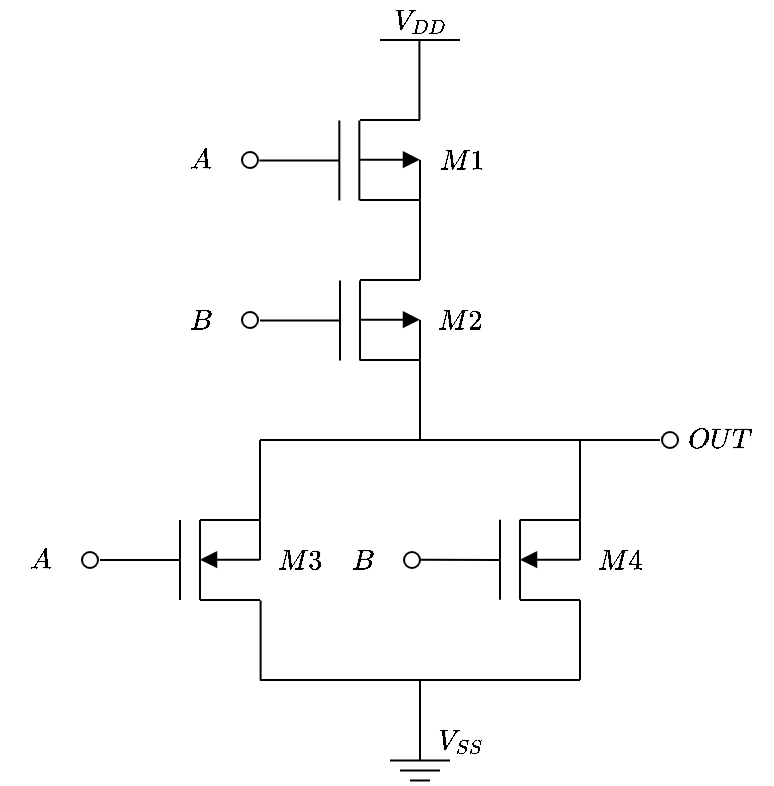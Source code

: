 <mxfile version="16.1.2" type="device"><diagram id="zXgI8j_f-JLgRW2jq_FJ" name="Page-1"><mxGraphModel dx="630" dy="494" grid="1" gridSize="10" guides="1" tooltips="1" connect="1" arrows="1" fold="1" page="1" pageScale="1" pageWidth="827" pageHeight="1169" math="1" shadow="0"><root><mxCell id="0"/><mxCell id="1" parent="0"/><mxCell id="JkaaQ6hAmRyTkmUuf71q-1" value="" style="endArrow=none;html=1;rounded=0;strokeWidth=1;" edge="1" parent="1"><mxGeometry width="50" height="50" relative="1" as="geometry"><mxPoint x="200" y="220.24" as="sourcePoint"/><mxPoint x="200" y="180.24" as="targetPoint"/></mxGeometry></mxCell><mxCell id="JkaaQ6hAmRyTkmUuf71q-2" value="" style="endArrow=none;html=1;rounded=0;strokeWidth=1;" edge="1" parent="1"><mxGeometry width="50" height="50" relative="1" as="geometry"><mxPoint x="210" y="220.0" as="sourcePoint"/><mxPoint x="240" y="220.0" as="targetPoint"/></mxGeometry></mxCell><mxCell id="JkaaQ6hAmRyTkmUuf71q-3" value="" style="endArrow=none;html=1;rounded=0;strokeWidth=1;" edge="1" parent="1"><mxGeometry width="50" height="50" relative="1" as="geometry"><mxPoint x="210" y="220.24" as="sourcePoint"/><mxPoint x="210" y="180.24" as="targetPoint"/></mxGeometry></mxCell><mxCell id="JkaaQ6hAmRyTkmUuf71q-4" value="" style="endArrow=none;html=1;rounded=0;strokeWidth=1;" edge="1" parent="1"><mxGeometry width="50" height="50" relative="1" as="geometry"><mxPoint x="240" y="260.0" as="sourcePoint"/><mxPoint x="240" y="220.0" as="targetPoint"/></mxGeometry></mxCell><mxCell id="JkaaQ6hAmRyTkmUuf71q-5" value="" style="endArrow=none;html=1;rounded=0;strokeWidth=1;" edge="1" parent="1"><mxGeometry width="50" height="50" relative="1" as="geometry"><mxPoint x="240" y="220" as="sourcePoint"/><mxPoint x="240" y="200" as="targetPoint"/></mxGeometry></mxCell><mxCell id="JkaaQ6hAmRyTkmUuf71q-6" value="" style="endArrow=none;html=1;rounded=0;strokeWidth=1;" edge="1" parent="1"><mxGeometry width="50" height="50" relative="1" as="geometry"><mxPoint x="160" y="200.24" as="sourcePoint"/><mxPoint x="200" y="200.24" as="targetPoint"/></mxGeometry></mxCell><mxCell id="JkaaQ6hAmRyTkmUuf71q-7" value="" style="endArrow=none;html=1;rounded=0;strokeWidth=1;" edge="1" parent="1"><mxGeometry width="50" height="50" relative="1" as="geometry"><mxPoint x="220" y="60" as="sourcePoint"/><mxPoint x="260" y="60" as="targetPoint"/></mxGeometry></mxCell><mxCell id="JkaaQ6hAmRyTkmUuf71q-8" value="" style="endArrow=none;html=1;rounded=0;strokeWidth=1;" edge="1" parent="1"><mxGeometry width="50" height="50" relative="1" as="geometry"><mxPoint x="225" y="420.24" as="sourcePoint"/><mxPoint x="255" y="420.24" as="targetPoint"/></mxGeometry></mxCell><mxCell id="JkaaQ6hAmRyTkmUuf71q-9" value="" style="endArrow=none;html=1;rounded=0;strokeWidth=1;" edge="1" parent="1"><mxGeometry width="50" height="50" relative="1" as="geometry"><mxPoint x="230" y="425.24" as="sourcePoint"/><mxPoint x="250" y="425.24" as="targetPoint"/></mxGeometry></mxCell><mxCell id="JkaaQ6hAmRyTkmUuf71q-10" value="" style="endArrow=none;html=1;rounded=0;strokeWidth=1;" edge="1" parent="1"><mxGeometry width="50" height="50" relative="1" as="geometry"><mxPoint x="235" y="430.24" as="sourcePoint"/><mxPoint x="245" y="430.24" as="targetPoint"/></mxGeometry></mxCell><mxCell id="JkaaQ6hAmRyTkmUuf71q-11" value="$$V_{DD}$$" style="text;html=1;strokeColor=none;fillColor=none;align=center;verticalAlign=middle;whiteSpace=wrap;rounded=0;" vertex="1" parent="1"><mxGeometry x="220" y="40" width="40" height="20" as="geometry"/></mxCell><mxCell id="JkaaQ6hAmRyTkmUuf71q-12" value="$$V_{SS}$$" style="text;html=1;strokeColor=none;fillColor=none;align=center;verticalAlign=middle;whiteSpace=wrap;rounded=0;" vertex="1" parent="1"><mxGeometry x="240" y="400" width="40" height="20" as="geometry"/></mxCell><mxCell id="JkaaQ6hAmRyTkmUuf71q-13" value="" style="endArrow=none;html=1;rounded=0;strokeWidth=1;" edge="1" parent="1"><mxGeometry width="50" height="50" relative="1" as="geometry"><mxPoint x="199.67" y="140.24" as="sourcePoint"/><mxPoint x="199.67" y="100.24" as="targetPoint"/></mxGeometry></mxCell><mxCell id="JkaaQ6hAmRyTkmUuf71q-14" value="" style="endArrow=none;html=1;rounded=0;strokeWidth=1;" edge="1" parent="1"><mxGeometry width="50" height="50" relative="1" as="geometry"><mxPoint x="210.0" y="140.0" as="sourcePoint"/><mxPoint x="240.0" y="140.0" as="targetPoint"/></mxGeometry></mxCell><mxCell id="JkaaQ6hAmRyTkmUuf71q-15" value="" style="endArrow=none;html=1;rounded=0;strokeWidth=1;" edge="1" parent="1"><mxGeometry width="50" height="50" relative="1" as="geometry"><mxPoint x="209.67" y="140.24" as="sourcePoint"/><mxPoint x="209.67" y="100.24" as="targetPoint"/></mxGeometry></mxCell><mxCell id="JkaaQ6hAmRyTkmUuf71q-16" value="" style="endArrow=none;html=1;rounded=0;strokeWidth=1;" edge="1" parent="1"><mxGeometry width="50" height="50" relative="1" as="geometry"><mxPoint x="240" y="180.0" as="sourcePoint"/><mxPoint x="240" y="120.0" as="targetPoint"/></mxGeometry></mxCell><mxCell id="JkaaQ6hAmRyTkmUuf71q-17" value="" style="endArrow=none;html=1;rounded=0;strokeWidth=1;" edge="1" parent="1"><mxGeometry width="50" height="50" relative="1" as="geometry"><mxPoint x="159.67" y="120.24" as="sourcePoint"/><mxPoint x="199.67" y="120.24" as="targetPoint"/></mxGeometry></mxCell><mxCell id="JkaaQ6hAmRyTkmUuf71q-18" value="$$B$$" style="text;html=1;strokeColor=none;fillColor=none;align=center;verticalAlign=middle;whiteSpace=wrap;rounded=0;" vertex="1" parent="1"><mxGeometry x="110" y="190" width="40" height="20" as="geometry"/></mxCell><mxCell id="JkaaQ6hAmRyTkmUuf71q-19" value="$$A$$" style="text;html=1;strokeColor=none;fillColor=none;align=center;verticalAlign=middle;whiteSpace=wrap;rounded=0;" vertex="1" parent="1"><mxGeometry x="110" y="110" width="40" height="20" as="geometry"/></mxCell><mxCell id="JkaaQ6hAmRyTkmUuf71q-20" value="" style="endArrow=none;html=1;rounded=0;strokeWidth=1;" edge="1" parent="1"><mxGeometry width="50" height="50" relative="1" as="geometry"><mxPoint x="240" y="380.0" as="sourcePoint"/><mxPoint x="160" y="380.0" as="targetPoint"/></mxGeometry></mxCell><mxCell id="JkaaQ6hAmRyTkmUuf71q-21" value="" style="endArrow=none;html=1;rounded=0;strokeWidth=1;" edge="1" parent="1"><mxGeometry width="50" height="50" relative="1" as="geometry"><mxPoint x="160.31" y="340.2" as="sourcePoint"/><mxPoint x="160.31" y="380.2" as="targetPoint"/></mxGeometry></mxCell><mxCell id="JkaaQ6hAmRyTkmUuf71q-22" value="" style="endArrow=none;html=1;rounded=0;strokeWidth=1;" edge="1" parent="1"><mxGeometry width="50" height="50" relative="1" as="geometry"><mxPoint x="320" y="340.0" as="sourcePoint"/><mxPoint x="320" y="380.0" as="targetPoint"/></mxGeometry></mxCell><mxCell id="JkaaQ6hAmRyTkmUuf71q-23" value="" style="endArrow=none;html=1;rounded=0;strokeWidth=1;" edge="1" parent="1"><mxGeometry width="50" height="50" relative="1" as="geometry"><mxPoint x="320" y="380.0" as="sourcePoint"/><mxPoint x="240" y="380.0" as="targetPoint"/></mxGeometry></mxCell><mxCell id="JkaaQ6hAmRyTkmUuf71q-24" value="" style="endArrow=none;html=1;rounded=0;strokeWidth=1;" edge="1" parent="1"><mxGeometry width="50" height="50" relative="1" as="geometry"><mxPoint x="120" y="340.0" as="sourcePoint"/><mxPoint x="120" y="300.0" as="targetPoint"/></mxGeometry></mxCell><mxCell id="JkaaQ6hAmRyTkmUuf71q-25" value="" style="endArrow=none;html=1;rounded=0;strokeWidth=1;" edge="1" parent="1"><mxGeometry width="50" height="50" relative="1" as="geometry"><mxPoint x="130" y="300.0" as="sourcePoint"/><mxPoint x="160" y="300.0" as="targetPoint"/></mxGeometry></mxCell><mxCell id="JkaaQ6hAmRyTkmUuf71q-26" value="" style="endArrow=none;html=1;rounded=0;strokeWidth=1;" edge="1" parent="1"><mxGeometry width="50" height="50" relative="1" as="geometry"><mxPoint x="130" y="340.0" as="sourcePoint"/><mxPoint x="130" y="300.0" as="targetPoint"/></mxGeometry></mxCell><mxCell id="JkaaQ6hAmRyTkmUuf71q-27" value="" style="endArrow=none;html=1;rounded=0;strokeWidth=1;" edge="1" parent="1"><mxGeometry width="50" height="50" relative="1" as="geometry"><mxPoint x="80" y="320.0" as="sourcePoint"/><mxPoint x="120" y="320.0" as="targetPoint"/></mxGeometry></mxCell><mxCell id="JkaaQ6hAmRyTkmUuf71q-28" value="" style="endArrow=none;html=1;rounded=0;strokeWidth=1;" edge="1" parent="1"><mxGeometry width="50" height="50" relative="1" as="geometry"><mxPoint x="280" y="339.83" as="sourcePoint"/><mxPoint x="280" y="299.83" as="targetPoint"/></mxGeometry></mxCell><mxCell id="JkaaQ6hAmRyTkmUuf71q-29" value="" style="endArrow=none;html=1;rounded=0;strokeWidth=1;" edge="1" parent="1"><mxGeometry width="50" height="50" relative="1" as="geometry"><mxPoint x="290" y="300.0" as="sourcePoint"/><mxPoint x="320" y="300.0" as="targetPoint"/></mxGeometry></mxCell><mxCell id="JkaaQ6hAmRyTkmUuf71q-30" value="" style="endArrow=none;html=1;rounded=0;strokeWidth=1;" edge="1" parent="1"><mxGeometry width="50" height="50" relative="1" as="geometry"><mxPoint x="290" y="339.83" as="sourcePoint"/><mxPoint x="290" y="299.83" as="targetPoint"/></mxGeometry></mxCell><mxCell id="JkaaQ6hAmRyTkmUuf71q-31" value="" style="endArrow=none;html=1;rounded=0;strokeWidth=1;" edge="1" parent="1"><mxGeometry width="50" height="50" relative="1" as="geometry"><mxPoint x="240" y="319.83" as="sourcePoint"/><mxPoint x="280" y="320.0" as="targetPoint"/></mxGeometry></mxCell><mxCell id="JkaaQ6hAmRyTkmUuf71q-32" value="" style="endArrow=none;html=1;rounded=0;strokeWidth=1;" edge="1" parent="1"><mxGeometry width="50" height="50" relative="1" as="geometry"><mxPoint x="160" y="260" as="sourcePoint"/><mxPoint x="160" y="300.0" as="targetPoint"/></mxGeometry></mxCell><mxCell id="JkaaQ6hAmRyTkmUuf71q-33" value="" style="endArrow=none;html=1;rounded=0;strokeWidth=1;" edge="1" parent="1"><mxGeometry width="50" height="50" relative="1" as="geometry"><mxPoint x="320" y="260" as="sourcePoint"/><mxPoint x="320" y="300.0" as="targetPoint"/></mxGeometry></mxCell><mxCell id="JkaaQ6hAmRyTkmUuf71q-34" value="" style="endArrow=none;html=1;rounded=0;strokeWidth=1;" edge="1" parent="1"><mxGeometry width="50" height="50" relative="1" as="geometry"><mxPoint x="320" y="260" as="sourcePoint"/><mxPoint x="160" y="260" as="targetPoint"/></mxGeometry></mxCell><mxCell id="JkaaQ6hAmRyTkmUuf71q-35" value="" style="endArrow=none;html=1;rounded=0;strokeWidth=1;" edge="1" parent="1"><mxGeometry width="50" height="50" relative="1" as="geometry"><mxPoint x="239.71" y="60" as="sourcePoint"/><mxPoint x="239.71" y="100" as="targetPoint"/></mxGeometry></mxCell><mxCell id="JkaaQ6hAmRyTkmUuf71q-36" value="" style="verticalLabelPosition=bottom;shadow=0;dashed=0;align=center;html=1;verticalAlign=top;shape=mxgraph.electrical.logic_gates.inverting_contact;strokeWidth=1;" vertex="1" parent="1"><mxGeometry x="70" y="315" width="10" height="10" as="geometry"/></mxCell><mxCell id="JkaaQ6hAmRyTkmUuf71q-37" value="$$A$$" style="text;html=1;strokeColor=none;fillColor=none;align=center;verticalAlign=middle;whiteSpace=wrap;rounded=0;" vertex="1" parent="1"><mxGeometry x="30" y="310" width="40" height="20" as="geometry"/></mxCell><mxCell id="JkaaQ6hAmRyTkmUuf71q-38" value="" style="verticalLabelPosition=bottom;shadow=0;dashed=0;align=center;html=1;verticalAlign=top;shape=mxgraph.electrical.logic_gates.inverting_contact;strokeWidth=1;" vertex="1" parent="1"><mxGeometry x="231" y="315" width="10" height="10" as="geometry"/></mxCell><mxCell id="JkaaQ6hAmRyTkmUuf71q-39" value="$$B$$" style="text;html=1;strokeColor=none;fillColor=none;align=center;verticalAlign=middle;whiteSpace=wrap;rounded=0;" vertex="1" parent="1"><mxGeometry x="191" y="310" width="40" height="20" as="geometry"/></mxCell><mxCell id="JkaaQ6hAmRyTkmUuf71q-40" value="" style="verticalLabelPosition=bottom;shadow=0;dashed=0;align=center;html=1;verticalAlign=top;shape=mxgraph.electrical.logic_gates.inverting_contact;strokeWidth=1;" vertex="1" parent="1"><mxGeometry x="150" y="195" width="10" height="10" as="geometry"/></mxCell><mxCell id="JkaaQ6hAmRyTkmUuf71q-41" value="" style="verticalLabelPosition=bottom;shadow=0;dashed=0;align=center;html=1;verticalAlign=top;shape=mxgraph.electrical.logic_gates.inverting_contact;strokeWidth=1;" vertex="1" parent="1"><mxGeometry x="150" y="115" width="10" height="10" as="geometry"/></mxCell><mxCell id="JkaaQ6hAmRyTkmUuf71q-43" value="" style="endArrow=block;html=1;rounded=0;endFill=1;" edge="1" parent="1"><mxGeometry width="50" height="50" relative="1" as="geometry"><mxPoint x="320" y="319.83" as="sourcePoint"/><mxPoint x="290" y="319.83" as="targetPoint"/></mxGeometry></mxCell><mxCell id="JkaaQ6hAmRyTkmUuf71q-46" value="" style="endArrow=none;html=1;rounded=0;strokeWidth=1;" edge="1" parent="1"><mxGeometry width="50" height="50" relative="1" as="geometry"><mxPoint x="210.0" y="100.0" as="sourcePoint"/><mxPoint x="240.0" y="100.0" as="targetPoint"/></mxGeometry></mxCell><mxCell id="JkaaQ6hAmRyTkmUuf71q-47" value="" style="endArrow=none;html=1;rounded=0;strokeWidth=1;" edge="1" parent="1"><mxGeometry width="50" height="50" relative="1" as="geometry"><mxPoint x="130.0" y="340.0" as="sourcePoint"/><mxPoint x="160.0" y="340.0" as="targetPoint"/></mxGeometry></mxCell><mxCell id="JkaaQ6hAmRyTkmUuf71q-48" value="" style="endArrow=none;html=1;rounded=0;strokeWidth=1;" edge="1" parent="1"><mxGeometry width="50" height="50" relative="1" as="geometry"><mxPoint x="290" y="340.0" as="sourcePoint"/><mxPoint x="320" y="340.0" as="targetPoint"/></mxGeometry></mxCell><mxCell id="JkaaQ6hAmRyTkmUuf71q-49" value="" style="endArrow=none;html=1;rounded=0;strokeWidth=1;" edge="1" parent="1"><mxGeometry width="50" height="50" relative="1" as="geometry"><mxPoint x="160" y="320.0" as="sourcePoint"/><mxPoint x="160" y="300.0" as="targetPoint"/></mxGeometry></mxCell><mxCell id="JkaaQ6hAmRyTkmUuf71q-50" value="" style="endArrow=none;html=1;rounded=0;strokeWidth=1;" edge="1" parent="1"><mxGeometry width="50" height="50" relative="1" as="geometry"><mxPoint x="210" y="180.0" as="sourcePoint"/><mxPoint x="240" y="180.0" as="targetPoint"/></mxGeometry></mxCell><mxCell id="JkaaQ6hAmRyTkmUuf71q-51" value="" style="endArrow=none;html=1;rounded=0;strokeWidth=1;" edge="1" parent="1"><mxGeometry width="50" height="50" relative="1" as="geometry"><mxPoint x="320" y="320.0" as="sourcePoint"/><mxPoint x="320" y="300.0" as="targetPoint"/></mxGeometry></mxCell><mxCell id="JkaaQ6hAmRyTkmUuf71q-53" value="" style="endArrow=none;html=1;rounded=0;strokeWidth=1;" edge="1" parent="1"><mxGeometry width="50" height="50" relative="1" as="geometry"><mxPoint x="240" y="420" as="sourcePoint"/><mxPoint x="240" y="380" as="targetPoint"/></mxGeometry></mxCell><mxCell id="JkaaQ6hAmRyTkmUuf71q-54" value="" style="endArrow=none;html=1;rounded=0;strokeWidth=1;startArrow=none;" edge="1" parent="1" source="JkaaQ6hAmRyTkmUuf71q-58"><mxGeometry width="50" height="50" relative="1" as="geometry"><mxPoint x="360" y="260" as="sourcePoint"/><mxPoint x="320" y="260" as="targetPoint"/></mxGeometry></mxCell><mxCell id="JkaaQ6hAmRyTkmUuf71q-55" value="$$OUT$$" style="text;html=1;strokeColor=none;fillColor=none;align=center;verticalAlign=middle;whiteSpace=wrap;rounded=0;" vertex="1" parent="1"><mxGeometry x="370" y="250" width="40" height="20" as="geometry"/></mxCell><mxCell id="JkaaQ6hAmRyTkmUuf71q-45" value="" style="endArrow=block;html=1;rounded=0;endFill=1;" edge="1" parent="1"><mxGeometry width="50" height="50" relative="1" as="geometry"><mxPoint x="210" y="119.83" as="sourcePoint"/><mxPoint x="240" y="119.83" as="targetPoint"/></mxGeometry></mxCell><mxCell id="JkaaQ6hAmRyTkmUuf71q-56" value="" style="endArrow=block;html=1;rounded=0;endFill=1;" edge="1" parent="1"><mxGeometry width="50" height="50" relative="1" as="geometry"><mxPoint x="210" y="199.83" as="sourcePoint"/><mxPoint x="240" y="199.83" as="targetPoint"/></mxGeometry></mxCell><mxCell id="JkaaQ6hAmRyTkmUuf71q-57" value="" style="endArrow=block;html=1;rounded=0;endFill=1;" edge="1" parent="1"><mxGeometry width="50" height="50" relative="1" as="geometry"><mxPoint x="160" y="319.83" as="sourcePoint"/><mxPoint x="130" y="319.83" as="targetPoint"/></mxGeometry></mxCell><mxCell id="JkaaQ6hAmRyTkmUuf71q-58" value="" style="verticalLabelPosition=bottom;shadow=0;dashed=0;align=center;html=1;verticalAlign=top;shape=mxgraph.electrical.logic_gates.inverting_contact;strokeWidth=1;" vertex="1" parent="1"><mxGeometry x="360" y="255" width="10" height="10" as="geometry"/></mxCell><mxCell id="JkaaQ6hAmRyTkmUuf71q-59" value="" style="endArrow=none;html=1;rounded=0;strokeWidth=1;" edge="1" parent="1" target="JkaaQ6hAmRyTkmUuf71q-58"><mxGeometry width="50" height="50" relative="1" as="geometry"><mxPoint x="360" y="260" as="sourcePoint"/><mxPoint x="320" y="260" as="targetPoint"/></mxGeometry></mxCell><mxCell id="JkaaQ6hAmRyTkmUuf71q-61" value="$$M1$$" style="text;html=1;strokeColor=none;fillColor=none;align=center;verticalAlign=middle;whiteSpace=wrap;rounded=0;" vertex="1" parent="1"><mxGeometry x="241" y="110" width="40" height="20" as="geometry"/></mxCell><mxCell id="JkaaQ6hAmRyTkmUuf71q-62" value="$$M2$$" style="text;html=1;strokeColor=none;fillColor=none;align=center;verticalAlign=middle;whiteSpace=wrap;rounded=0;" vertex="1" parent="1"><mxGeometry x="240" y="190" width="40" height="20" as="geometry"/></mxCell><mxCell id="JkaaQ6hAmRyTkmUuf71q-63" value="$$M3$$" style="text;html=1;strokeColor=none;fillColor=none;align=center;verticalAlign=middle;whiteSpace=wrap;rounded=0;" vertex="1" parent="1"><mxGeometry x="160" y="310" width="40" height="20" as="geometry"/></mxCell><mxCell id="JkaaQ6hAmRyTkmUuf71q-64" value="$$M4$$" style="text;html=1;strokeColor=none;fillColor=none;align=center;verticalAlign=middle;whiteSpace=wrap;rounded=0;" vertex="1" parent="1"><mxGeometry x="320" y="310" width="40" height="20" as="geometry"/></mxCell></root></mxGraphModel></diagram></mxfile>